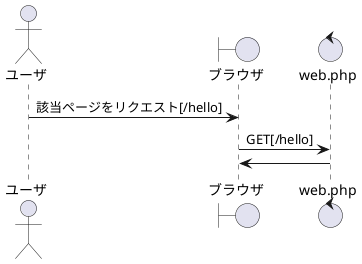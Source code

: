 @startuml 33_hello
actor ユーザ
boundary ブラウザ
control web.php

ユーザ -> ブラウザ:該当ページをリクエスト[/hello]
ブラウザ -> web.php: GET[/hello]
web.php -> ブラウザ
@enduml
